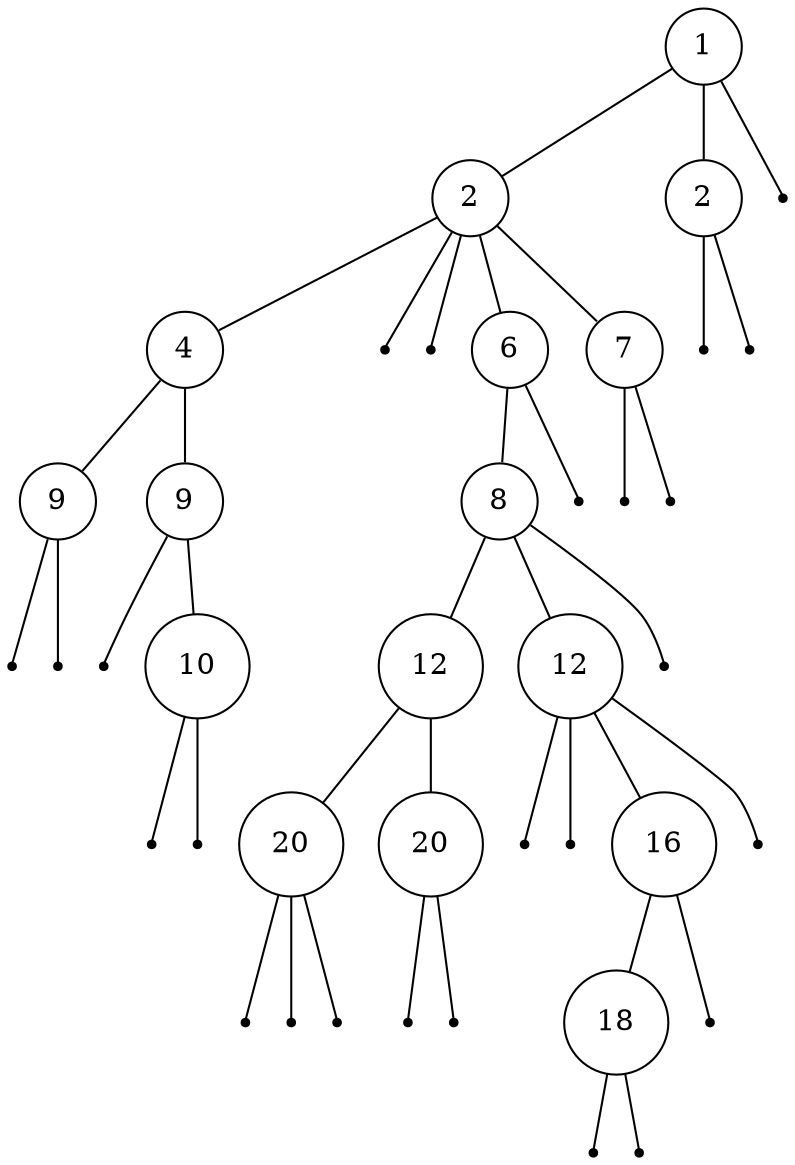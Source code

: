 digraph {
  edge [arrowhead = none, arrowtail=none];
treeimplementationSchroderTreeImpl7ea987ac [label="1", shape=circle, width=0.1];
treeimplementationSchroderTreeImpl7ea987ac -> treeimplementationSchroderTreeImpl12a3a380;
treeimplementationSchroderTreeImpl7ea987ac -> treeimplementationSchroderTreeImpl29453f44;
treeimplementationSchroderTreeImpl7ea987ac -> treeimplementationSchroderTreeImpl5cad8086;
treeimplementationSchroderTreeImpl12a3a380 [label="2", shape=circle, width=0.1];
treeimplementationSchroderTreeImpl12a3a380 -> treeimplementationSchroderTreeImpl6e0be858;
treeimplementationSchroderTreeImpl12a3a380 -> treeimplementationSchroderTreeImpl61bbe9ba;
treeimplementationSchroderTreeImpl12a3a380 -> treeimplementationSchroderTreeImpl610455d6;
treeimplementationSchroderTreeImpl12a3a380 -> treeimplementationSchroderTreeImpl511d50c0;
treeimplementationSchroderTreeImpl12a3a380 -> treeimplementationSchroderTreeImpl60e53b93;
treeimplementationSchroderTreeImpl6e0be858 [label="4", shape=circle, width=0.1];
treeimplementationSchroderTreeImpl6e0be858 -> treeimplementationSchroderTreeImpl5e2de80c;
treeimplementationSchroderTreeImpl6e0be858 -> treeimplementationSchroderTreeImpl1d44bcfa;
treeimplementationSchroderTreeImpl5e2de80c [label="9", shape=circle, width=0.1];
treeimplementationSchroderTreeImpl5e2de80c -> treeimplementationSchroderTreeImpl266474c2;
treeimplementationSchroderTreeImpl5e2de80c -> treeimplementationSchroderTreeImpl6f94fa3e;
treeimplementationSchroderTreeImpl266474c2 [label="", shape=point];
treeimplementationSchroderTreeImpl6f94fa3e [label="", shape=point];
treeimplementationSchroderTreeImpl1d44bcfa [label="9", shape=circle, width=0.1];
treeimplementationSchroderTreeImpl1d44bcfa -> treeimplementationSchroderTreeImpl5e481248;
treeimplementationSchroderTreeImpl1d44bcfa -> treeimplementationSchroderTreeImpl66d3c617;
treeimplementationSchroderTreeImpl5e481248 [label="", shape=point];
treeimplementationSchroderTreeImpl66d3c617 [label="10", shape=circle, width=0.1];
treeimplementationSchroderTreeImpl66d3c617 -> treeimplementationSchroderTreeImpl63947c6b;
treeimplementationSchroderTreeImpl66d3c617 -> treeimplementationSchroderTreeImpl2b193f2d;
treeimplementationSchroderTreeImpl63947c6b [label="", shape=point];
treeimplementationSchroderTreeImpl2b193f2d [label="", shape=point];
treeimplementationSchroderTreeImpl61bbe9ba [label="", shape=point];
treeimplementationSchroderTreeImpl610455d6 [label="", shape=point];
treeimplementationSchroderTreeImpl511d50c0 [label="6", shape=circle, width=0.1];
treeimplementationSchroderTreeImpl511d50c0 -> treeimplementationSchroderTreeImpl355da254;
treeimplementationSchroderTreeImpl511d50c0 -> treeimplementationSchroderTreeImpl4dc63996;
treeimplementationSchroderTreeImpl355da254 [label="8", shape=circle, width=0.1];
treeimplementationSchroderTreeImpl355da254 -> treeimplementationSchroderTreeImpld716361;
treeimplementationSchroderTreeImpl355da254 -> treeimplementationSchroderTreeImpl6ff3c5b5;
treeimplementationSchroderTreeImpl355da254 -> treeimplementationSchroderTreeImpl3764951d;
treeimplementationSchroderTreeImpld716361 [label="12", shape=circle, width=0.1];
treeimplementationSchroderTreeImpld716361 -> treeimplementationSchroderTreeImpl4b1210ee;
treeimplementationSchroderTreeImpld716361 -> treeimplementationSchroderTreeImpl4d7e1886;
treeimplementationSchroderTreeImpl4b1210ee [label="20", shape=circle, width=0.1];
treeimplementationSchroderTreeImpl4b1210ee -> treeimplementationSchroderTreeImpl3cd1a2f1;
treeimplementationSchroderTreeImpl4b1210ee -> treeimplementationSchroderTreeImpl2f0e140b;
treeimplementationSchroderTreeImpl4b1210ee -> treeimplementationSchroderTreeImpl7440e464;
treeimplementationSchroderTreeImpl3cd1a2f1 [label="", shape=point];
treeimplementationSchroderTreeImpl2f0e140b [label="", shape=point];
treeimplementationSchroderTreeImpl7440e464 [label="", shape=point];
treeimplementationSchroderTreeImpl4d7e1886 [label="20", shape=circle, width=0.1];
treeimplementationSchroderTreeImpl4d7e1886 -> treeimplementationSchroderTreeImpl49476842;
treeimplementationSchroderTreeImpl4d7e1886 -> treeimplementationSchroderTreeImpl78308db1;
treeimplementationSchroderTreeImpl49476842 [label="", shape=point];
treeimplementationSchroderTreeImpl78308db1 [label="", shape=point];
treeimplementationSchroderTreeImpl6ff3c5b5 [label="12", shape=circle, width=0.1];
treeimplementationSchroderTreeImpl6ff3c5b5 -> treeimplementationSchroderTreeImpl27c170f0;
treeimplementationSchroderTreeImpl6ff3c5b5 -> treeimplementationSchroderTreeImpl5451c3a8;
treeimplementationSchroderTreeImpl6ff3c5b5 -> treeimplementationSchroderTreeImpl2626b418;
treeimplementationSchroderTreeImpl6ff3c5b5 -> treeimplementationSchroderTreeImpl5a07e868;
treeimplementationSchroderTreeImpl27c170f0 [label="", shape=point];
treeimplementationSchroderTreeImpl5451c3a8 [label="", shape=point];
treeimplementationSchroderTreeImpl2626b418 [label="16", shape=circle, width=0.1];
treeimplementationSchroderTreeImpl2626b418 -> treeimplementationSchroderTreeImpl76ed5528;
treeimplementationSchroderTreeImpl2626b418 -> treeimplementationSchroderTreeImpl2c7b84de;
treeimplementationSchroderTreeImpl76ed5528 [label="18", shape=circle, width=0.1];
treeimplementationSchroderTreeImpl76ed5528 -> treeimplementationSchroderTreeImpl3fee733d;
treeimplementationSchroderTreeImpl76ed5528 -> treeimplementationSchroderTreeImpl5acf9800;
treeimplementationSchroderTreeImpl3fee733d [label="", shape=point];
treeimplementationSchroderTreeImpl5acf9800 [label="", shape=point];
treeimplementationSchroderTreeImpl2c7b84de [label="", shape=point];
treeimplementationSchroderTreeImpl5a07e868 [label="", shape=point];
treeimplementationSchroderTreeImpl3764951d [label="", shape=point];
treeimplementationSchroderTreeImpl4dc63996 [label="", shape=point];
treeimplementationSchroderTreeImpl60e53b93 [label="7", shape=circle, width=0.1];
treeimplementationSchroderTreeImpl60e53b93 -> treeimplementationSchroderTreeImpl4617c264;
treeimplementationSchroderTreeImpl60e53b93 -> treeimplementationSchroderTreeImpl36baf30c;
treeimplementationSchroderTreeImpl4617c264 [label="", shape=point];
treeimplementationSchroderTreeImpl36baf30c [label="", shape=point];
treeimplementationSchroderTreeImpl29453f44 [label="2", shape=circle, width=0.1];
treeimplementationSchroderTreeImpl29453f44 -> treeimplementationSchroderTreeImpl7a81197d;
treeimplementationSchroderTreeImpl29453f44 -> treeimplementationSchroderTreeImpl5ca881b5;
treeimplementationSchroderTreeImpl7a81197d [label="", shape=point];
treeimplementationSchroderTreeImpl5ca881b5 [label="", shape=point];
treeimplementationSchroderTreeImpl5cad8086 [label="", shape=point];
}